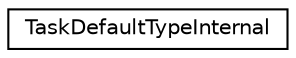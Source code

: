 digraph "Graphical Class Hierarchy"
{
 // LATEX_PDF_SIZE
  edge [fontname="Helvetica",fontsize="10",labelfontname="Helvetica",labelfontsize="10"];
  node [fontname="Helvetica",fontsize="10",shape=record];
  rankdir="LR";
  Node0 [label="TaskDefaultTypeInternal",height=0.2,width=0.4,color="black", fillcolor="white", style="filled",URL="$structoperations__research_1_1scheduling_1_1rcpsp_1_1_task_default_type_internal.html",tooltip=" "];
}
